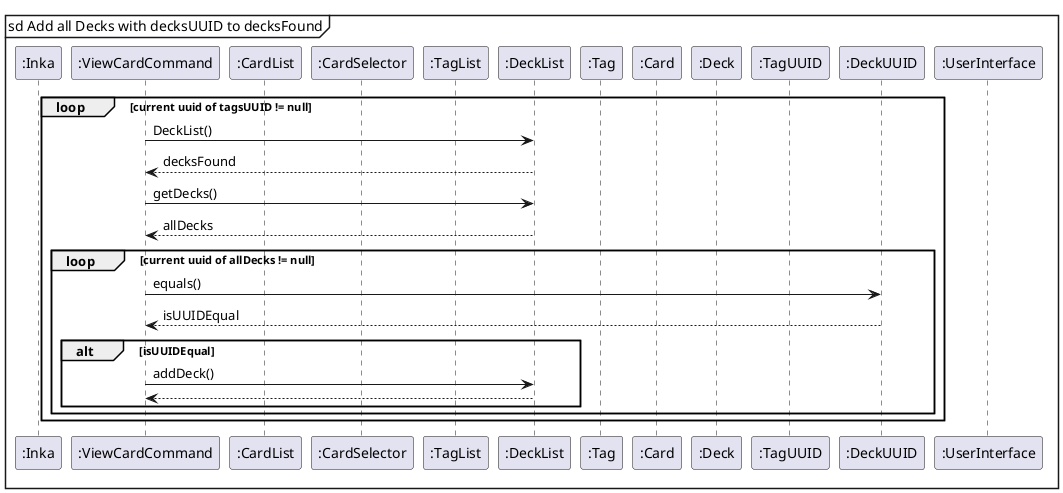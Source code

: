 @startuml


mainframe sd Add all Decks with decksUUID to decksFound

participant ":Inka" as Inka
participant ":ViewCardCommand" as ViewCardCommand
participant ":CardList" as CardList
participant ":CardSelector" as CardSelector
participant ":TagList" as TagList
participant ":DeckList" as DeckList
participant ":Tag" as Tag
participant ":Card" as Card
participant ":Deck" as Deck
participant ":TagUUID" as TagUUID
participant ":DeckUUID" as DeckUUID
participant ":UserInterface" as UserInterface


loop current uuid of tagsUUID != null

  ViewCardCommand -> DeckList : DeckList()
  return decksFound
  ViewCardCommand -> DeckList : getDecks()
  return allDecks
  loop current uuid of allDecks != null
      ViewCardCommand -> DeckUUID : equals()
      return isUUIDEqual
      alt isUUIDEqual
       ViewCardCommand -> DeckList : addDeck()
       return
      end
  end loop
end loop

@enduml
